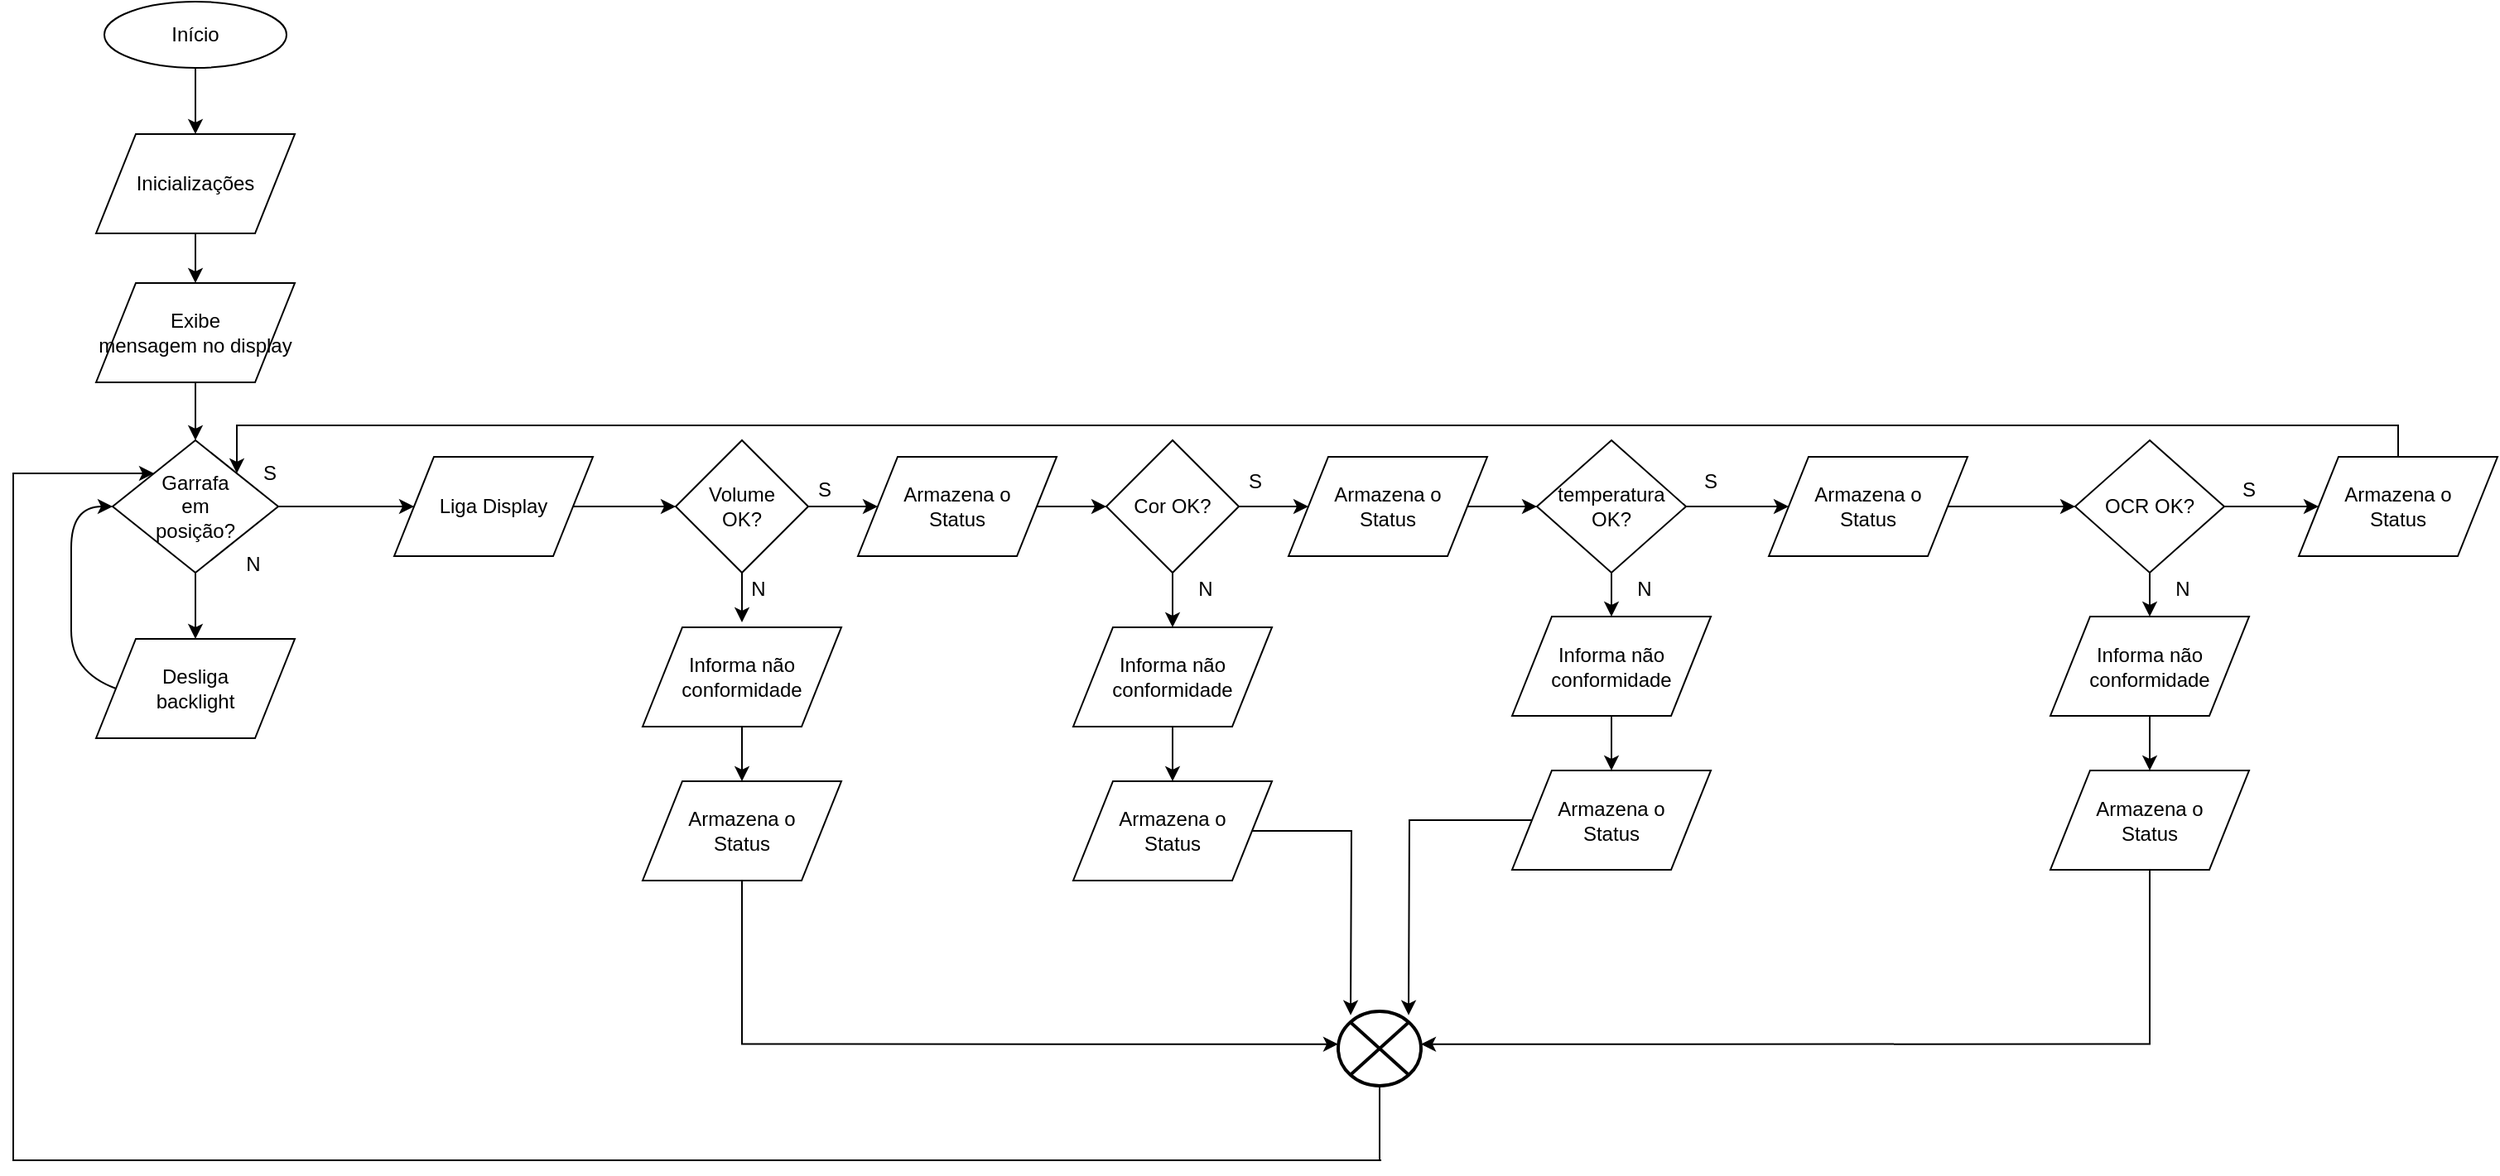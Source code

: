 <mxfile version="10.6.3" type="device"><diagram id="OQeeD1MrZh1LY3CujTuy" name="Page-1"><mxGraphModel dx="700" dy="401" grid="1" gridSize="10" guides="1" tooltips="1" connect="1" arrows="1" fold="1" page="1" pageScale="1" pageWidth="1169" pageHeight="827" math="0" shadow="0"><root><mxCell id="0"/><mxCell id="1" parent="0"/><mxCell id="waffDq9Txbu0hhQNXWsU-6" value="" style="edgeStyle=orthogonalEdgeStyle;rounded=0;orthogonalLoop=1;jettySize=auto;html=1;" parent="1" source="waffDq9Txbu0hhQNXWsU-1" target="waffDq9Txbu0hhQNXWsU-2" edge="1"><mxGeometry relative="1" as="geometry"/></mxCell><mxCell id="waffDq9Txbu0hhQNXWsU-1" value="Início" style="ellipse;whiteSpace=wrap;html=1;" parent="1" vertex="1"><mxGeometry x="105" y="20" width="110" height="40" as="geometry"/></mxCell><mxCell id="waffDq9Txbu0hhQNXWsU-7" value="" style="edgeStyle=orthogonalEdgeStyle;rounded=0;orthogonalLoop=1;jettySize=auto;html=1;" parent="1" source="waffDq9Txbu0hhQNXWsU-2" target="waffDq9Txbu0hhQNXWsU-4" edge="1"><mxGeometry relative="1" as="geometry"/></mxCell><mxCell id="waffDq9Txbu0hhQNXWsU-2" value="Inicializações" style="shape=parallelogram;perimeter=parallelogramPerimeter;whiteSpace=wrap;html=1;" parent="1" vertex="1"><mxGeometry x="100" y="100" width="120" height="60" as="geometry"/></mxCell><mxCell id="BS8PI69MUWiqQThHSvts-5" value="" style="edgeStyle=orthogonalEdgeStyle;rounded=0;orthogonalLoop=1;jettySize=auto;html=1;" edge="1" parent="1" source="waffDq9Txbu0hhQNXWsU-4" target="waffDq9Txbu0hhQNXWsU-33"><mxGeometry relative="1" as="geometry"/></mxCell><mxCell id="waffDq9Txbu0hhQNXWsU-4" value="&lt;div&gt;Exibe &lt;br&gt;&lt;/div&gt;&lt;div&gt;mensagem no display&lt;/div&gt;" style="shape=parallelogram;perimeter=parallelogramPerimeter;whiteSpace=wrap;html=1;" parent="1" vertex="1"><mxGeometry x="100" y="190" width="120" height="60" as="geometry"/></mxCell><mxCell id="waffDq9Txbu0hhQNXWsU-14" style="edgeStyle=none;rounded=0;orthogonalLoop=1;jettySize=auto;html=1;" parent="1" source="waffDq9Txbu0hhQNXWsU-5" edge="1"><mxGeometry relative="1" as="geometry"><mxPoint x="115" y="425" as="targetPoint"/></mxGeometry></mxCell><mxCell id="waffDq9Txbu0hhQNXWsU-5" value="&lt;div&gt;Desliga&lt;/div&gt;&lt;div&gt; backlight&lt;/div&gt;" style="shape=parallelogram;perimeter=parallelogramPerimeter;whiteSpace=wrap;html=1;" parent="1" vertex="1"><mxGeometry x="100" y="405" width="120" height="60" as="geometry"/></mxCell><mxCell id="waffDq9Txbu0hhQNXWsU-13" value="" style="curved=1;endArrow=classic;html=1;exitX=0;exitY=0.5;exitDx=0;exitDy=0;entryX=0;entryY=0.5;entryDx=0;entryDy=0;" parent="1" source="waffDq9Txbu0hhQNXWsU-5" edge="1" target="waffDq9Txbu0hhQNXWsU-33"><mxGeometry width="50" height="50" relative="1" as="geometry"><mxPoint x="72.5" y="370" as="sourcePoint"/><mxPoint x="117" y="325" as="targetPoint"/><Array as="points"><mxPoint x="85" y="425"/><mxPoint x="85" y="375"/><mxPoint x="85" y="325"/></Array></mxGeometry></mxCell><mxCell id="BS8PI69MUWiqQThHSvts-8" value="" style="edgeStyle=orthogonalEdgeStyle;rounded=0;orthogonalLoop=1;jettySize=auto;html=1;" edge="1" parent="1" source="waffDq9Txbu0hhQNXWsU-18" target="waffDq9Txbu0hhQNXWsU-20"><mxGeometry relative="1" as="geometry"/></mxCell><mxCell id="waffDq9Txbu0hhQNXWsU-18" value="Liga Display" style="shape=parallelogram;perimeter=parallelogramPerimeter;whiteSpace=wrap;html=1;" parent="1" vertex="1"><mxGeometry x="280" y="295" width="120" height="60" as="geometry"/></mxCell><mxCell id="waffDq9Txbu0hhQNXWsU-27" value="" style="edgeStyle=none;rounded=0;orthogonalLoop=1;jettySize=auto;html=1;" parent="1" source="waffDq9Txbu0hhQNXWsU-20" target="waffDq9Txbu0hhQNXWsU-26" edge="1"><mxGeometry relative="1" as="geometry"/></mxCell><mxCell id="waffDq9Txbu0hhQNXWsU-32" value="" style="edgeStyle=none;rounded=0;orthogonalLoop=1;jettySize=auto;html=1;" parent="1" source="waffDq9Txbu0hhQNXWsU-20" edge="1"><mxGeometry relative="1" as="geometry"><mxPoint x="490" y="395" as="targetPoint"/></mxGeometry></mxCell><mxCell id="waffDq9Txbu0hhQNXWsU-20" value="&lt;div&gt;Volume&lt;/div&gt;&lt;div&gt;OK?&lt;br&gt;&lt;/div&gt;" style="rhombus;whiteSpace=wrap;html=1;" parent="1" vertex="1"><mxGeometry x="450" y="285" width="80" height="80" as="geometry"/></mxCell><mxCell id="waffDq9Txbu0hhQNXWsU-25" value="N" style="text;html=1;strokeColor=none;fillColor=none;align=center;verticalAlign=middle;whiteSpace=wrap;rounded=0;" parent="1" vertex="1"><mxGeometry x="480" y="365" width="40" height="20" as="geometry"/></mxCell><mxCell id="waffDq9Txbu0hhQNXWsU-46" value="" style="edgeStyle=none;rounded=0;orthogonalLoop=1;jettySize=auto;html=1;" parent="1" source="waffDq9Txbu0hhQNXWsU-26" target="waffDq9Txbu0hhQNXWsU-45" edge="1"><mxGeometry relative="1" as="geometry"/></mxCell><mxCell id="waffDq9Txbu0hhQNXWsU-26" value="&lt;div&gt;Armazena o &lt;br&gt;&lt;/div&gt;&lt;div&gt;Status&lt;br&gt;&lt;/div&gt;" style="shape=parallelogram;perimeter=parallelogramPerimeter;whiteSpace=wrap;html=1;" parent="1" vertex="1"><mxGeometry x="560" y="295" width="120" height="60" as="geometry"/></mxCell><mxCell id="waffDq9Txbu0hhQNXWsU-58" value="" style="edgeStyle=none;rounded=0;orthogonalLoop=1;jettySize=auto;html=1;" parent="1" source="waffDq9Txbu0hhQNXWsU-29" target="waffDq9Txbu0hhQNXWsU-55" edge="1"><mxGeometry relative="1" as="geometry"/></mxCell><mxCell id="waffDq9Txbu0hhQNXWsU-29" value="&lt;div&gt;Informa não conformidade&lt;br&gt;&lt;/div&gt;" style="shape=parallelogram;perimeter=parallelogramPerimeter;whiteSpace=wrap;html=1;" parent="1" vertex="1"><mxGeometry x="430" y="398" width="120" height="60" as="geometry"/></mxCell><mxCell id="BS8PI69MUWiqQThHSvts-6" style="edgeStyle=orthogonalEdgeStyle;rounded=0;orthogonalLoop=1;jettySize=auto;html=1;exitX=1;exitY=0.5;exitDx=0;exitDy=0;entryX=0;entryY=0.5;entryDx=0;entryDy=0;" edge="1" parent="1" source="waffDq9Txbu0hhQNXWsU-33" target="waffDq9Txbu0hhQNXWsU-18"><mxGeometry relative="1" as="geometry"/></mxCell><mxCell id="BS8PI69MUWiqQThHSvts-7" value="" style="edgeStyle=orthogonalEdgeStyle;rounded=0;orthogonalLoop=1;jettySize=auto;html=1;" edge="1" parent="1" source="waffDq9Txbu0hhQNXWsU-33" target="waffDq9Txbu0hhQNXWsU-5"><mxGeometry relative="1" as="geometry"/></mxCell><mxCell id="waffDq9Txbu0hhQNXWsU-33" value="&lt;div&gt;Garrafa&lt;/div&gt;&lt;div&gt;em&lt;/div&gt;&lt;div&gt;posição?&lt;br&gt;&lt;/div&gt;" style="rhombus;whiteSpace=wrap;html=1;" parent="1" vertex="1"><mxGeometry x="110" y="285" width="100" height="80" as="geometry"/></mxCell><mxCell id="waffDq9Txbu0hhQNXWsU-36" value="S" style="text;html=1;strokeColor=none;fillColor=none;align=center;verticalAlign=middle;whiteSpace=wrap;rounded=0;" parent="1" vertex="1"><mxGeometry x="185" y="295" width="40" height="20" as="geometry"/></mxCell><mxCell id="waffDq9Txbu0hhQNXWsU-37" style="edgeStyle=none;rounded=0;orthogonalLoop=1;jettySize=auto;html=1;exitX=0.25;exitY=1;exitDx=0;exitDy=0;" parent="1" source="waffDq9Txbu0hhQNXWsU-36" target="waffDq9Txbu0hhQNXWsU-36" edge="1"><mxGeometry relative="1" as="geometry"/></mxCell><mxCell id="waffDq9Txbu0hhQNXWsU-40" value="S" style="text;html=1;strokeColor=none;fillColor=none;align=center;verticalAlign=middle;whiteSpace=wrap;rounded=0;" parent="1" vertex="1"><mxGeometry x="520" y="305" width="40" height="20" as="geometry"/></mxCell><mxCell id="waffDq9Txbu0hhQNXWsU-41" value="N" style="text;html=1;strokeColor=none;fillColor=none;align=center;verticalAlign=middle;whiteSpace=wrap;rounded=0;" parent="1" vertex="1"><mxGeometry x="175" y="350" width="40" height="20" as="geometry"/></mxCell><mxCell id="waffDq9Txbu0hhQNXWsU-48" value="" style="edgeStyle=none;rounded=0;orthogonalLoop=1;jettySize=auto;html=1;" parent="1" source="waffDq9Txbu0hhQNXWsU-45" target="waffDq9Txbu0hhQNXWsU-47" edge="1"><mxGeometry relative="1" as="geometry"/></mxCell><mxCell id="waffDq9Txbu0hhQNXWsU-52" value="" style="edgeStyle=none;rounded=0;orthogonalLoop=1;jettySize=auto;html=1;" parent="1" source="waffDq9Txbu0hhQNXWsU-45" target="waffDq9Txbu0hhQNXWsU-51" edge="1"><mxGeometry relative="1" as="geometry"/></mxCell><mxCell id="waffDq9Txbu0hhQNXWsU-45" value="Cor OK?" style="rhombus;whiteSpace=wrap;html=1;" parent="1" vertex="1"><mxGeometry x="710" y="285" width="80" height="80" as="geometry"/></mxCell><mxCell id="waffDq9Txbu0hhQNXWsU-50" value="" style="edgeStyle=none;rounded=0;orthogonalLoop=1;jettySize=auto;html=1;" parent="1" source="waffDq9Txbu0hhQNXWsU-47" target="waffDq9Txbu0hhQNXWsU-49" edge="1"><mxGeometry relative="1" as="geometry"/></mxCell><mxCell id="waffDq9Txbu0hhQNXWsU-47" value="&lt;div&gt;Armazena o &lt;br&gt;&lt;/div&gt;&lt;div&gt;Status&lt;br&gt;&lt;/div&gt;" style="shape=parallelogram;perimeter=parallelogramPerimeter;whiteSpace=wrap;html=1;" parent="1" vertex="1"><mxGeometry x="820" y="295" width="120" height="60" as="geometry"/></mxCell><mxCell id="waffDq9Txbu0hhQNXWsU-62" value="" style="edgeStyle=none;rounded=0;orthogonalLoop=1;jettySize=auto;html=1;" parent="1" source="waffDq9Txbu0hhQNXWsU-49" target="waffDq9Txbu0hhQNXWsU-60" edge="1"><mxGeometry relative="1" as="geometry"/></mxCell><mxCell id="waffDq9Txbu0hhQNXWsU-64" value="" style="edgeStyle=none;rounded=0;orthogonalLoop=1;jettySize=auto;html=1;" parent="1" source="waffDq9Txbu0hhQNXWsU-49" target="waffDq9Txbu0hhQNXWsU-63" edge="1"><mxGeometry relative="1" as="geometry"/></mxCell><mxCell id="waffDq9Txbu0hhQNXWsU-49" value="temperatura OK?" style="rhombus;whiteSpace=wrap;html=1;" parent="1" vertex="1"><mxGeometry x="970" y="285" width="90" height="80" as="geometry"/></mxCell><mxCell id="waffDq9Txbu0hhQNXWsU-54" value="" style="edgeStyle=none;rounded=0;orthogonalLoop=1;jettySize=auto;html=1;" parent="1" source="waffDq9Txbu0hhQNXWsU-51" target="waffDq9Txbu0hhQNXWsU-53" edge="1"><mxGeometry relative="1" as="geometry"/></mxCell><mxCell id="waffDq9Txbu0hhQNXWsU-51" value="&lt;div&gt;Informa não conformidade&lt;br&gt;&lt;/div&gt;" style="shape=parallelogram;perimeter=parallelogramPerimeter;whiteSpace=wrap;html=1;" parent="1" vertex="1"><mxGeometry x="690" y="398" width="120" height="60" as="geometry"/></mxCell><mxCell id="BS8PI69MUWiqQThHSvts-3" style="edgeStyle=orthogonalEdgeStyle;rounded=0;orthogonalLoop=1;jettySize=auto;html=1;entryX=0;entryY=0;entryDx=0;entryDy=0;" edge="1" parent="1" source="waffDq9Txbu0hhQNXWsU-53"><mxGeometry relative="1" as="geometry"><mxPoint x="857.5" y="632.333" as="targetPoint"/></mxGeometry></mxCell><mxCell id="waffDq9Txbu0hhQNXWsU-53" value="&lt;div&gt;Armazena o &lt;br&gt;&lt;/div&gt;&lt;div&gt;Status&lt;br&gt;&lt;/div&gt;" style="shape=parallelogram;perimeter=parallelogramPerimeter;whiteSpace=wrap;html=1;" parent="1" vertex="1"><mxGeometry x="690" y="491" width="120" height="60" as="geometry"/></mxCell><mxCell id="BS8PI69MUWiqQThHSvts-4" style="edgeStyle=orthogonalEdgeStyle;rounded=0;orthogonalLoop=1;jettySize=auto;html=1;entryX=0;entryY=0.5;entryDx=0;entryDy=0;" edge="1" parent="1" source="waffDq9Txbu0hhQNXWsU-55"><mxGeometry relative="1" as="geometry"><mxPoint x="850" y="649.833" as="targetPoint"/><Array as="points"><mxPoint x="490" y="650"/></Array></mxGeometry></mxCell><mxCell id="waffDq9Txbu0hhQNXWsU-55" value="&lt;div&gt;Armazena o &lt;br&gt;&lt;/div&gt;&lt;div&gt;Status&lt;br&gt;&lt;/div&gt;" style="shape=parallelogram;perimeter=parallelogramPerimeter;whiteSpace=wrap;html=1;" parent="1" vertex="1"><mxGeometry x="430" y="491" width="120" height="60" as="geometry"/></mxCell><mxCell id="waffDq9Txbu0hhQNXWsU-59" value="" style="edgeStyle=none;rounded=0;orthogonalLoop=1;jettySize=auto;html=1;" parent="1" source="waffDq9Txbu0hhQNXWsU-60" target="waffDq9Txbu0hhQNXWsU-61" edge="1"><mxGeometry relative="1" as="geometry"/></mxCell><mxCell id="waffDq9Txbu0hhQNXWsU-60" value="&lt;div&gt;Informa não conformidade&lt;br&gt;&lt;/div&gt;" style="shape=parallelogram;perimeter=parallelogramPerimeter;whiteSpace=wrap;html=1;" parent="1" vertex="1"><mxGeometry x="955" y="391.5" width="120" height="60" as="geometry"/></mxCell><mxCell id="BS8PI69MUWiqQThHSvts-2" style="edgeStyle=orthogonalEdgeStyle;rounded=0;orthogonalLoop=1;jettySize=auto;html=1;entryX=1;entryY=0;entryDx=0;entryDy=0;" edge="1" parent="1" source="waffDq9Txbu0hhQNXWsU-61"><mxGeometry relative="1" as="geometry"><mxPoint x="892.5" y="632.333" as="targetPoint"/></mxGeometry></mxCell><mxCell id="waffDq9Txbu0hhQNXWsU-61" value="&lt;div&gt;Armazena o &lt;br&gt;&lt;/div&gt;&lt;div&gt;Status&lt;br&gt;&lt;/div&gt;" style="shape=parallelogram;perimeter=parallelogramPerimeter;whiteSpace=wrap;html=1;" parent="1" vertex="1"><mxGeometry x="955" y="484.5" width="120" height="60" as="geometry"/></mxCell><mxCell id="waffDq9Txbu0hhQNXWsU-70" value="" style="edgeStyle=none;rounded=0;orthogonalLoop=1;jettySize=auto;html=1;" parent="1" source="waffDq9Txbu0hhQNXWsU-63" target="waffDq9Txbu0hhQNXWsU-66" edge="1"><mxGeometry relative="1" as="geometry"/></mxCell><mxCell id="waffDq9Txbu0hhQNXWsU-63" value="&lt;div&gt;Armazena o &lt;br&gt;&lt;/div&gt;&lt;div&gt;Status&lt;br&gt;&lt;/div&gt;" style="shape=parallelogram;perimeter=parallelogramPerimeter;whiteSpace=wrap;html=1;" parent="1" vertex="1"><mxGeometry x="1110" y="295" width="120" height="60" as="geometry"/></mxCell><mxCell id="waffDq9Txbu0hhQNXWsU-65" value="" style="edgeStyle=none;rounded=0;orthogonalLoop=1;jettySize=auto;html=1;" parent="1" source="waffDq9Txbu0hhQNXWsU-66" target="waffDq9Txbu0hhQNXWsU-68" edge="1"><mxGeometry relative="1" as="geometry"/></mxCell><mxCell id="waffDq9Txbu0hhQNXWsU-72" value="" style="edgeStyle=none;rounded=0;orthogonalLoop=1;jettySize=auto;html=1;" parent="1" source="waffDq9Txbu0hhQNXWsU-66" target="waffDq9Txbu0hhQNXWsU-71" edge="1"><mxGeometry relative="1" as="geometry"/></mxCell><mxCell id="waffDq9Txbu0hhQNXWsU-66" value="OCR OK?" style="rhombus;whiteSpace=wrap;html=1;" parent="1" vertex="1"><mxGeometry x="1295" y="285" width="90" height="80" as="geometry"/></mxCell><mxCell id="waffDq9Txbu0hhQNXWsU-67" value="" style="edgeStyle=none;rounded=0;orthogonalLoop=1;jettySize=auto;html=1;" parent="1" source="waffDq9Txbu0hhQNXWsU-68" target="waffDq9Txbu0hhQNXWsU-69" edge="1"><mxGeometry relative="1" as="geometry"/></mxCell><mxCell id="waffDq9Txbu0hhQNXWsU-68" value="&lt;div&gt;Informa não conformidade&lt;br&gt;&lt;/div&gt;" style="shape=parallelogram;perimeter=parallelogramPerimeter;whiteSpace=wrap;html=1;" parent="1" vertex="1"><mxGeometry x="1280" y="391.5" width="120" height="60" as="geometry"/></mxCell><mxCell id="BS8PI69MUWiqQThHSvts-1" style="edgeStyle=orthogonalEdgeStyle;rounded=0;orthogonalLoop=1;jettySize=auto;html=1;entryX=1;entryY=0.5;entryDx=0;entryDy=0;" edge="1" parent="1" source="waffDq9Txbu0hhQNXWsU-69"><mxGeometry relative="1" as="geometry"><mxPoint x="900" y="649.833" as="targetPoint"/><Array as="points"><mxPoint x="1340" y="650"/></Array></mxGeometry></mxCell><mxCell id="waffDq9Txbu0hhQNXWsU-69" value="&lt;div&gt;Armazena o &lt;br&gt;&lt;/div&gt;&lt;div&gt;Status&lt;br&gt;&lt;/div&gt;" style="shape=parallelogram;perimeter=parallelogramPerimeter;whiteSpace=wrap;html=1;" parent="1" vertex="1"><mxGeometry x="1280" y="484.5" width="120" height="60" as="geometry"/></mxCell><mxCell id="BS8PI69MUWiqQThHSvts-10" style="edgeStyle=orthogonalEdgeStyle;rounded=0;orthogonalLoop=1;jettySize=auto;html=1;entryX=1;entryY=0;entryDx=0;entryDy=0;" edge="1" parent="1" source="waffDq9Txbu0hhQNXWsU-71" target="waffDq9Txbu0hhQNXWsU-33"><mxGeometry relative="1" as="geometry"><Array as="points"><mxPoint x="1490" y="276"/><mxPoint x="185" y="276"/></Array></mxGeometry></mxCell><mxCell id="waffDq9Txbu0hhQNXWsU-71" value="&lt;div&gt;Armazena o&lt;/div&gt;&lt;div&gt;Status&lt;br&gt;&lt;/div&gt;" style="shape=parallelogram;perimeter=parallelogramPerimeter;whiteSpace=wrap;html=1;" parent="1" vertex="1"><mxGeometry x="1430" y="295" width="120" height="60" as="geometry"/></mxCell><mxCell id="BS8PI69MUWiqQThHSvts-9" style="edgeStyle=orthogonalEdgeStyle;rounded=0;orthogonalLoop=1;jettySize=auto;html=1;entryX=0;entryY=0;entryDx=0;entryDy=0;" edge="1" parent="1" target="waffDq9Txbu0hhQNXWsU-33"><mxGeometry relative="1" as="geometry"><mxPoint x="875" y="675" as="sourcePoint"/><Array as="points"><mxPoint x="876" y="720"/><mxPoint x="50" y="720"/><mxPoint x="50" y="306"/></Array></mxGeometry></mxCell><mxCell id="waffDq9Txbu0hhQNXWsU-76" value="S" style="text;html=1;strokeColor=none;fillColor=none;align=center;verticalAlign=middle;whiteSpace=wrap;rounded=0;" parent="1" vertex="1"><mxGeometry x="780" y="300" width="40" height="20" as="geometry"/></mxCell><mxCell id="BS8PI69MUWiqQThHSvts-11" value="S" style="text;html=1;strokeColor=none;fillColor=none;align=center;verticalAlign=middle;whiteSpace=wrap;rounded=0;" vertex="1" parent="1"><mxGeometry x="1055" y="300" width="40" height="20" as="geometry"/></mxCell><mxCell id="BS8PI69MUWiqQThHSvts-12" value="S" style="text;html=1;strokeColor=none;fillColor=none;align=center;verticalAlign=middle;whiteSpace=wrap;rounded=0;" vertex="1" parent="1"><mxGeometry x="1380" y="305" width="40" height="20" as="geometry"/></mxCell><mxCell id="BS8PI69MUWiqQThHSvts-13" value="N" style="text;html=1;strokeColor=none;fillColor=none;align=center;verticalAlign=middle;whiteSpace=wrap;rounded=0;" vertex="1" parent="1"><mxGeometry x="750" y="365" width="40" height="20" as="geometry"/></mxCell><mxCell id="BS8PI69MUWiqQThHSvts-14" value="N" style="text;html=1;strokeColor=none;fillColor=none;align=center;verticalAlign=middle;whiteSpace=wrap;rounded=0;" vertex="1" parent="1"><mxGeometry x="1015" y="365" width="40" height="20" as="geometry"/></mxCell><mxCell id="BS8PI69MUWiqQThHSvts-15" value="N" style="text;html=1;strokeColor=none;fillColor=none;align=center;verticalAlign=middle;whiteSpace=wrap;rounded=0;" vertex="1" parent="1"><mxGeometry x="1340" y="365" width="40" height="20" as="geometry"/></mxCell><mxCell id="BS8PI69MUWiqQThHSvts-16" value="" style="verticalLabelPosition=bottom;verticalAlign=top;html=1;strokeWidth=2;shape=mxgraph.flowchart.or;" vertex="1" parent="1"><mxGeometry x="850" y="630" width="50" height="45" as="geometry"/></mxCell></root></mxGraphModel></diagram></mxfile>